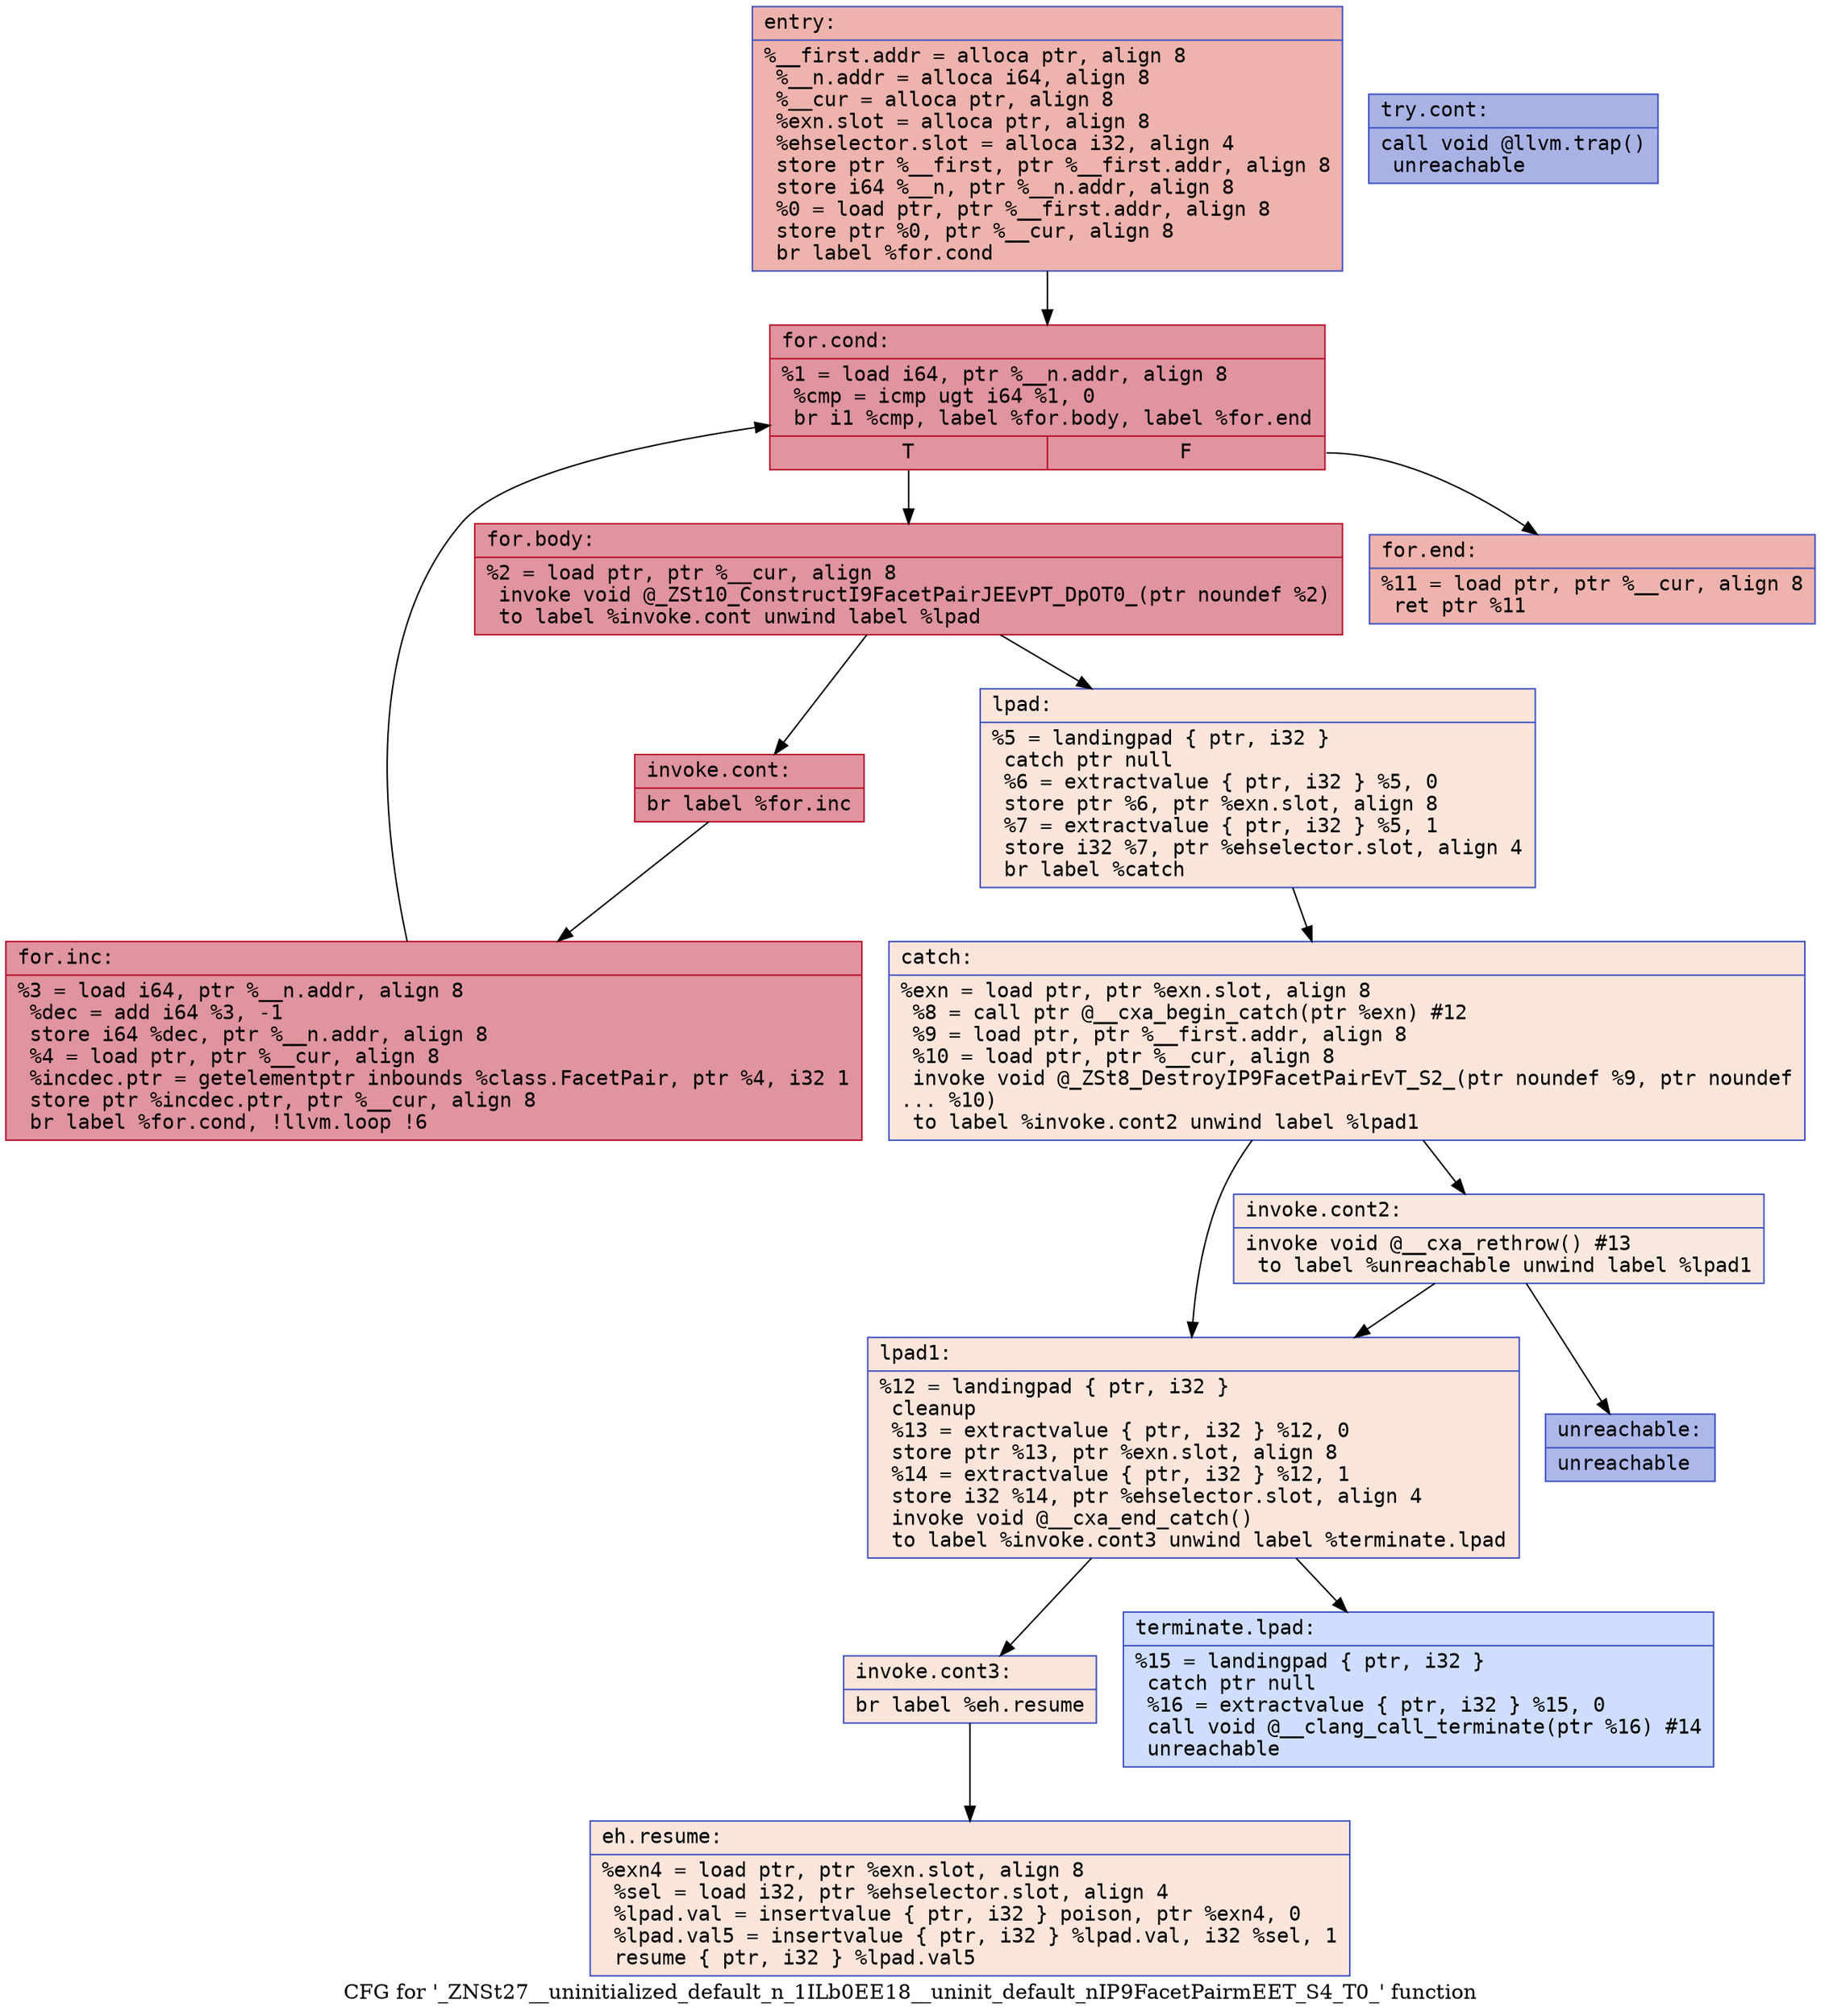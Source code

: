 digraph "CFG for '_ZNSt27__uninitialized_default_n_1ILb0EE18__uninit_default_nIP9FacetPairmEET_S4_T0_' function" {
	label="CFG for '_ZNSt27__uninitialized_default_n_1ILb0EE18__uninit_default_nIP9FacetPairmEET_S4_T0_' function";

	Node0x5606e013d730 [shape=record,color="#3d50c3ff", style=filled, fillcolor="#d6524470" fontname="Courier",label="{entry:\l|  %__first.addr = alloca ptr, align 8\l  %__n.addr = alloca i64, align 8\l  %__cur = alloca ptr, align 8\l  %exn.slot = alloca ptr, align 8\l  %ehselector.slot = alloca i32, align 4\l  store ptr %__first, ptr %__first.addr, align 8\l  store i64 %__n, ptr %__n.addr, align 8\l  %0 = load ptr, ptr %__first.addr, align 8\l  store ptr %0, ptr %__cur, align 8\l  br label %for.cond\l}"];
	Node0x5606e013d730 -> Node0x5606e013dc70[tooltip="entry -> for.cond\nProbability 100.00%" ];
	Node0x5606e013dc70 [shape=record,color="#b70d28ff", style=filled, fillcolor="#b70d2870" fontname="Courier",label="{for.cond:\l|  %1 = load i64, ptr %__n.addr, align 8\l  %cmp = icmp ugt i64 %1, 0\l  br i1 %cmp, label %for.body, label %for.end\l|{<s0>T|<s1>F}}"];
	Node0x5606e013dc70:s0 -> Node0x5606e013de90[tooltip="for.cond -> for.body\nProbability 96.88%" ];
	Node0x5606e013dc70:s1 -> Node0x5606e013df10[tooltip="for.cond -> for.end\nProbability 3.12%" ];
	Node0x5606e013de90 [shape=record,color="#b70d28ff", style=filled, fillcolor="#b70d2870" fontname="Courier",label="{for.body:\l|  %2 = load ptr, ptr %__cur, align 8\l  invoke void @_ZSt10_ConstructI9FacetPairJEEvPT_DpOT0_(ptr noundef %2)\l          to label %invoke.cont unwind label %lpad\l}"];
	Node0x5606e013de90 -> Node0x5606e013e0b0[tooltip="for.body -> invoke.cont\nProbability 100.00%" ];
	Node0x5606e013de90 -> Node0x5606e013e2d0[tooltip="for.body -> lpad\nProbability 0.00%" ];
	Node0x5606e013e0b0 [shape=record,color="#b70d28ff", style=filled, fillcolor="#b70d2870" fontname="Courier",label="{invoke.cont:\l|  br label %for.inc\l}"];
	Node0x5606e013e0b0 -> Node0x5606e013e490[tooltip="invoke.cont -> for.inc\nProbability 100.00%" ];
	Node0x5606e013e490 [shape=record,color="#b70d28ff", style=filled, fillcolor="#b70d2870" fontname="Courier",label="{for.inc:\l|  %3 = load i64, ptr %__n.addr, align 8\l  %dec = add i64 %3, -1\l  store i64 %dec, ptr %__n.addr, align 8\l  %4 = load ptr, ptr %__cur, align 8\l  %incdec.ptr = getelementptr inbounds %class.FacetPair, ptr %4, i32 1\l  store ptr %incdec.ptr, ptr %__cur, align 8\l  br label %for.cond, !llvm.loop !6\l}"];
	Node0x5606e013e490 -> Node0x5606e013dc70[tooltip="for.inc -> for.cond\nProbability 100.00%" ];
	Node0x5606e013e2d0 [shape=record,color="#3d50c3ff", style=filled, fillcolor="#f4c5ad70" fontname="Courier",label="{lpad:\l|  %5 = landingpad \{ ptr, i32 \}\l          catch ptr null\l  %6 = extractvalue \{ ptr, i32 \} %5, 0\l  store ptr %6, ptr %exn.slot, align 8\l  %7 = extractvalue \{ ptr, i32 \} %5, 1\l  store i32 %7, ptr %ehselector.slot, align 4\l  br label %catch\l}"];
	Node0x5606e013e2d0 -> Node0x5606e013ed10[tooltip="lpad -> catch\nProbability 100.00%" ];
	Node0x5606e013ed10 [shape=record,color="#3d50c3ff", style=filled, fillcolor="#f4c5ad70" fontname="Courier",label="{catch:\l|  %exn = load ptr, ptr %exn.slot, align 8\l  %8 = call ptr @__cxa_begin_catch(ptr %exn) #12\l  %9 = load ptr, ptr %__first.addr, align 8\l  %10 = load ptr, ptr %__cur, align 8\l  invoke void @_ZSt8_DestroyIP9FacetPairEvT_S2_(ptr noundef %9, ptr noundef\l... %10)\l          to label %invoke.cont2 unwind label %lpad1\l}"];
	Node0x5606e013ed10 -> Node0x5606e013f0d0[tooltip="catch -> invoke.cont2\nProbability 50.00%" ];
	Node0x5606e013ed10 -> Node0x5606e013f120[tooltip="catch -> lpad1\nProbability 50.00%" ];
	Node0x5606e013f0d0 [shape=record,color="#3d50c3ff", style=filled, fillcolor="#f2cab570" fontname="Courier",label="{invoke.cont2:\l|  invoke void @__cxa_rethrow() #13\l          to label %unreachable unwind label %lpad1\l}"];
	Node0x5606e013f0d0 -> Node0x5606e013f470[tooltip="invoke.cont2 -> unreachable\nProbability 0.00%" ];
	Node0x5606e013f0d0 -> Node0x5606e013f120[tooltip="invoke.cont2 -> lpad1\nProbability 100.00%" ];
	Node0x5606e013df10 [shape=record,color="#3d50c3ff", style=filled, fillcolor="#d6524470" fontname="Courier",label="{for.end:\l|  %11 = load ptr, ptr %__cur, align 8\l  ret ptr %11\l}"];
	Node0x5606e013f120 [shape=record,color="#3d50c3ff", style=filled, fillcolor="#f4c5ad70" fontname="Courier",label="{lpad1:\l|  %12 = landingpad \{ ptr, i32 \}\l          cleanup\l  %13 = extractvalue \{ ptr, i32 \} %12, 0\l  store ptr %13, ptr %exn.slot, align 8\l  %14 = extractvalue \{ ptr, i32 \} %12, 1\l  store i32 %14, ptr %ehselector.slot, align 4\l  invoke void @__cxa_end_catch()\l          to label %invoke.cont3 unwind label %terminate.lpad\l}"];
	Node0x5606e013f120 -> Node0x5606e013f950[tooltip="lpad1 -> invoke.cont3\nProbability 100.00%" ];
	Node0x5606e013f120 -> Node0x5606e013f9a0[tooltip="lpad1 -> terminate.lpad\nProbability 0.00%" ];
	Node0x5606e013f950 [shape=record,color="#3d50c3ff", style=filled, fillcolor="#f4c5ad70" fontname="Courier",label="{invoke.cont3:\l|  br label %eh.resume\l}"];
	Node0x5606e013f950 -> Node0x5606e013fbc0[tooltip="invoke.cont3 -> eh.resume\nProbability 100.00%" ];
	Node0x5606e013e1a0 [shape=record,color="#3d50c3ff", style=filled, fillcolor="#3d50c370" fontname="Courier",label="{try.cont:\l|  call void @llvm.trap()\l  unreachable\l}"];
	Node0x5606e013fbc0 [shape=record,color="#3d50c3ff", style=filled, fillcolor="#f4c5ad70" fontname="Courier",label="{eh.resume:\l|  %exn4 = load ptr, ptr %exn.slot, align 8\l  %sel = load i32, ptr %ehselector.slot, align 4\l  %lpad.val = insertvalue \{ ptr, i32 \} poison, ptr %exn4, 0\l  %lpad.val5 = insertvalue \{ ptr, i32 \} %lpad.val, i32 %sel, 1\l  resume \{ ptr, i32 \} %lpad.val5\l}"];
	Node0x5606e013f9a0 [shape=record,color="#3d50c3ff", style=filled, fillcolor="#93b5fe70" fontname="Courier",label="{terminate.lpad:\l|  %15 = landingpad \{ ptr, i32 \}\l          catch ptr null\l  %16 = extractvalue \{ ptr, i32 \} %15, 0\l  call void @__clang_call_terminate(ptr %16) #14\l  unreachable\l}"];
	Node0x5606e013f470 [shape=record,color="#3d50c3ff", style=filled, fillcolor="#465ecf70" fontname="Courier",label="{unreachable:\l|  unreachable\l}"];
}
